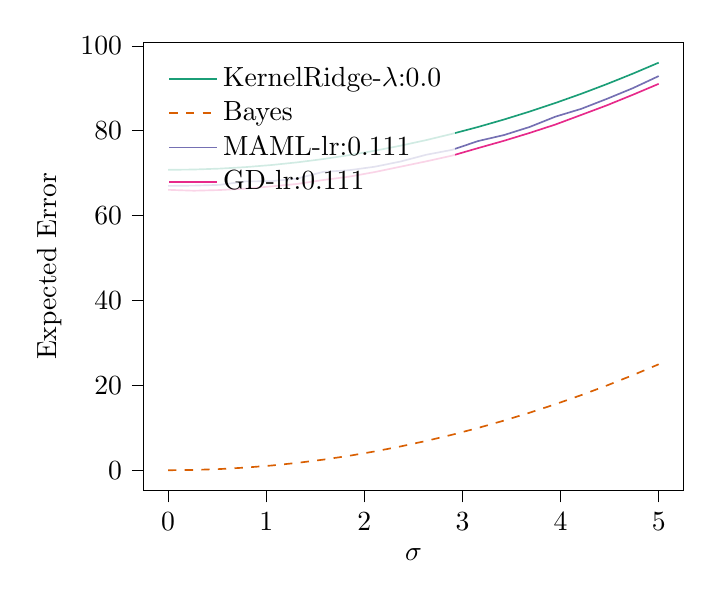 % This file was created with tikzplotlib v0.10.1.
\begin{tikzpicture}

\definecolor{chocolate217952}{RGB}{217,95,2}
\definecolor{darkcyan27158119}{RGB}{27,158,119}
\definecolor{darkgray176}{RGB}{176,176,176}
\definecolor{deeppink23141138}{RGB}{231,41,138}
\definecolor{lightslategray117112179}{RGB}{117,112,179}

\begin{axis}[
legend cell align={left},
legend style={
  fill opacity=0.8,
  draw opacity=1,
  text opacity=1,
  at={(0.03,0.97)},
  anchor=north west,
  draw=none
},
tick align=outside,
tick pos=left,
x grid style={darkgray176},
xlabel={\(\displaystyle \sigma\)},
xmin=-0.25, xmax=5.25,
xtick style={color=black},
y grid style={darkgray176},
ylabel={Expected Error},
ymin=-4.801, ymax=100.831,
ytick style={color=black}
]
\addplot [semithick, darkcyan27158119]
table {%
0 70.778
0.263 70.852
0.526 71.066
0.789 71.419
1.053 71.911
1.316 72.543
1.579 73.314
1.842 74.225
2.105 75.275
2.368 76.465
2.632 77.794
2.895 79.262
3.158 80.87
3.421 82.618
3.684 84.504
3.947 86.531
4.211 88.696
4.474 91.001
4.737 93.446
5 96.03
};
\addlegendentry{KernelRidge-$\lambda$:0.0}
\addplot [semithick, chocolate217952, dashed]
table {%
0 0
0.263 0.069
0.526 0.277
0.789 0.622
1.053 1.106
1.316 1.729
1.579 2.489
1.842 3.388
2.105 4.425
2.368 5.601
2.632 6.914
2.895 8.366
3.158 9.957
3.421 11.685
3.684 13.552
3.947 15.557
4.211 17.701
4.474 19.982
4.737 22.402
5 24.961
};
\addlegendentry{Bayes}
\addplot [semithick, lightslategray117112179]
table {%
0 66.994
0.263 67.059
0.526 67.239
0.789 68.051
1.053 68.09
1.316 68.725
1.579 70.286
1.842 70.682
2.105 71.506
2.368 72.733
2.632 74.338
2.895 75.492
3.158 77.553
3.421 78.959
3.684 80.875
3.947 83.307
4.211 85.152
4.474 87.521
4.737 90.025
5 92.867
};
\addlegendentry{MAML-lr:0.111}
\addplot [semithick, deeppink23141138]
table {%
0 66.068
0.263 65.858
0.526 66.019
0.789 66.355
1.053 66.876
1.316 67.457
1.579 68.377
1.842 69.16
2.105 70.251
2.368 71.516
2.632 72.783
2.895 74.132
3.158 75.894
3.421 77.61
3.684 79.469
3.947 81.449
4.211 83.72
4.474 85.996
4.737 88.472
5 91.041
};
\addlegendentry{GD-lr:0.111}
\end{axis}

\end{tikzpicture}
